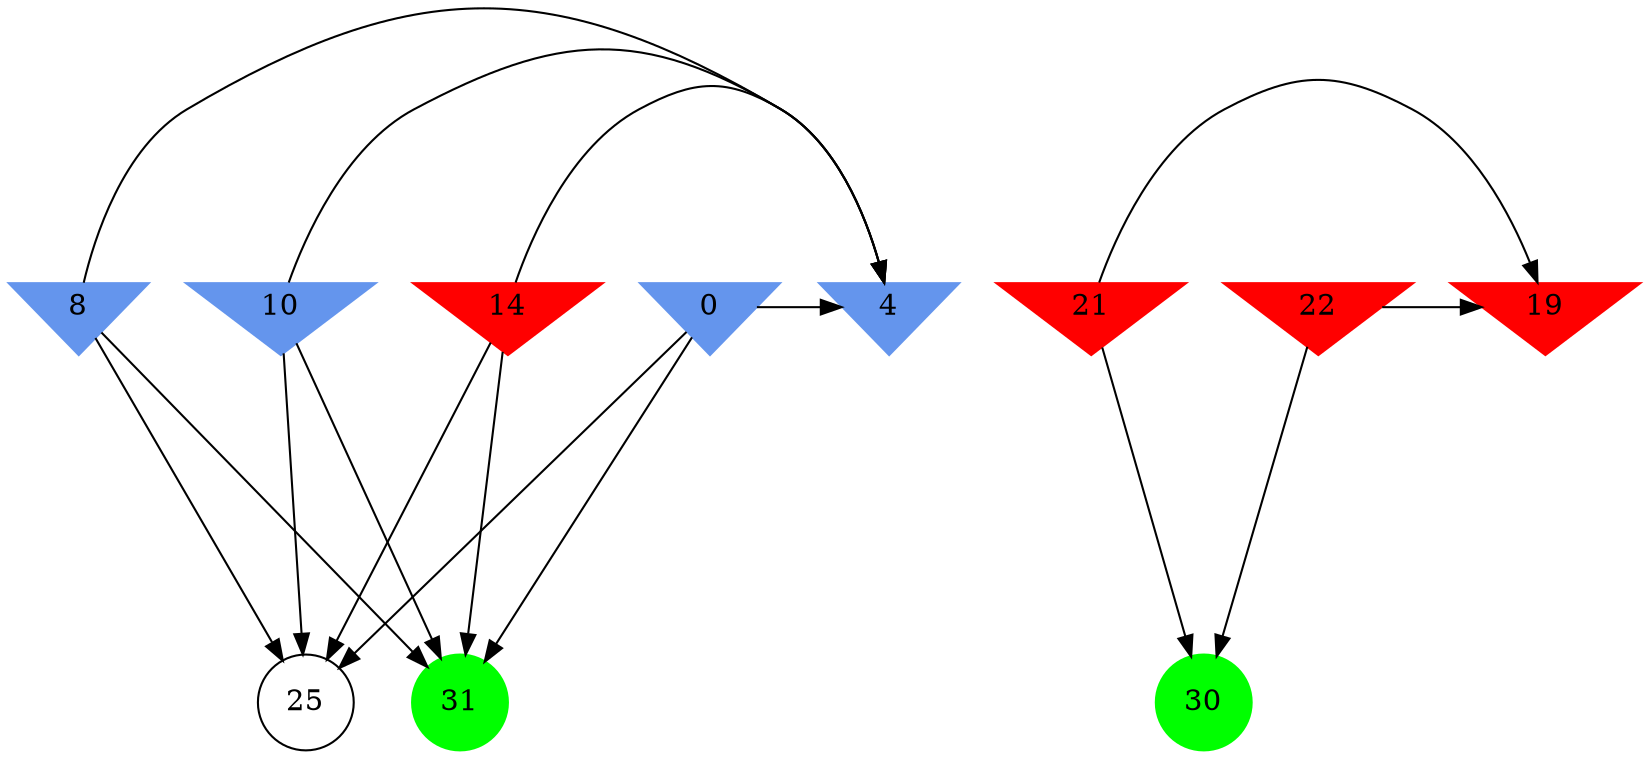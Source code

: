 digraph brain {
	ranksep=2.0;
	0 [shape=invtriangle,style=filled,color=cornflowerblue];
	4 [shape=invtriangle,style=filled,color=cornflowerblue];
	8 [shape=invtriangle,style=filled,color=cornflowerblue];
	10 [shape=invtriangle,style=filled,color=cornflowerblue];
	14 [shape=invtriangle,style=filled,color=red];
	19 [shape=invtriangle,style=filled,color=red];
	21 [shape=invtriangle,style=filled,color=red];
	22 [shape=invtriangle,style=filled,color=red];
	25 [shape=circle,color=black];
	30 [shape=circle,style=filled,color=green];
	31 [shape=circle,style=filled,color=green];
	21	->	30;
	21	->	19;
	22	->	30;
	22	->	19;
	8	->	31;
	8	->	25;
	8	->	4;
	10	->	31;
	10	->	25;
	10	->	4;
	14	->	31;
	14	->	25;
	14	->	4;
	0	->	31;
	0	->	25;
	0	->	4;
	{ rank=same; 0; 4; 8; 10; 14; 19; 21; 22; }
	{ rank=same; 25; }
	{ rank=same; 30; 31; }
}
